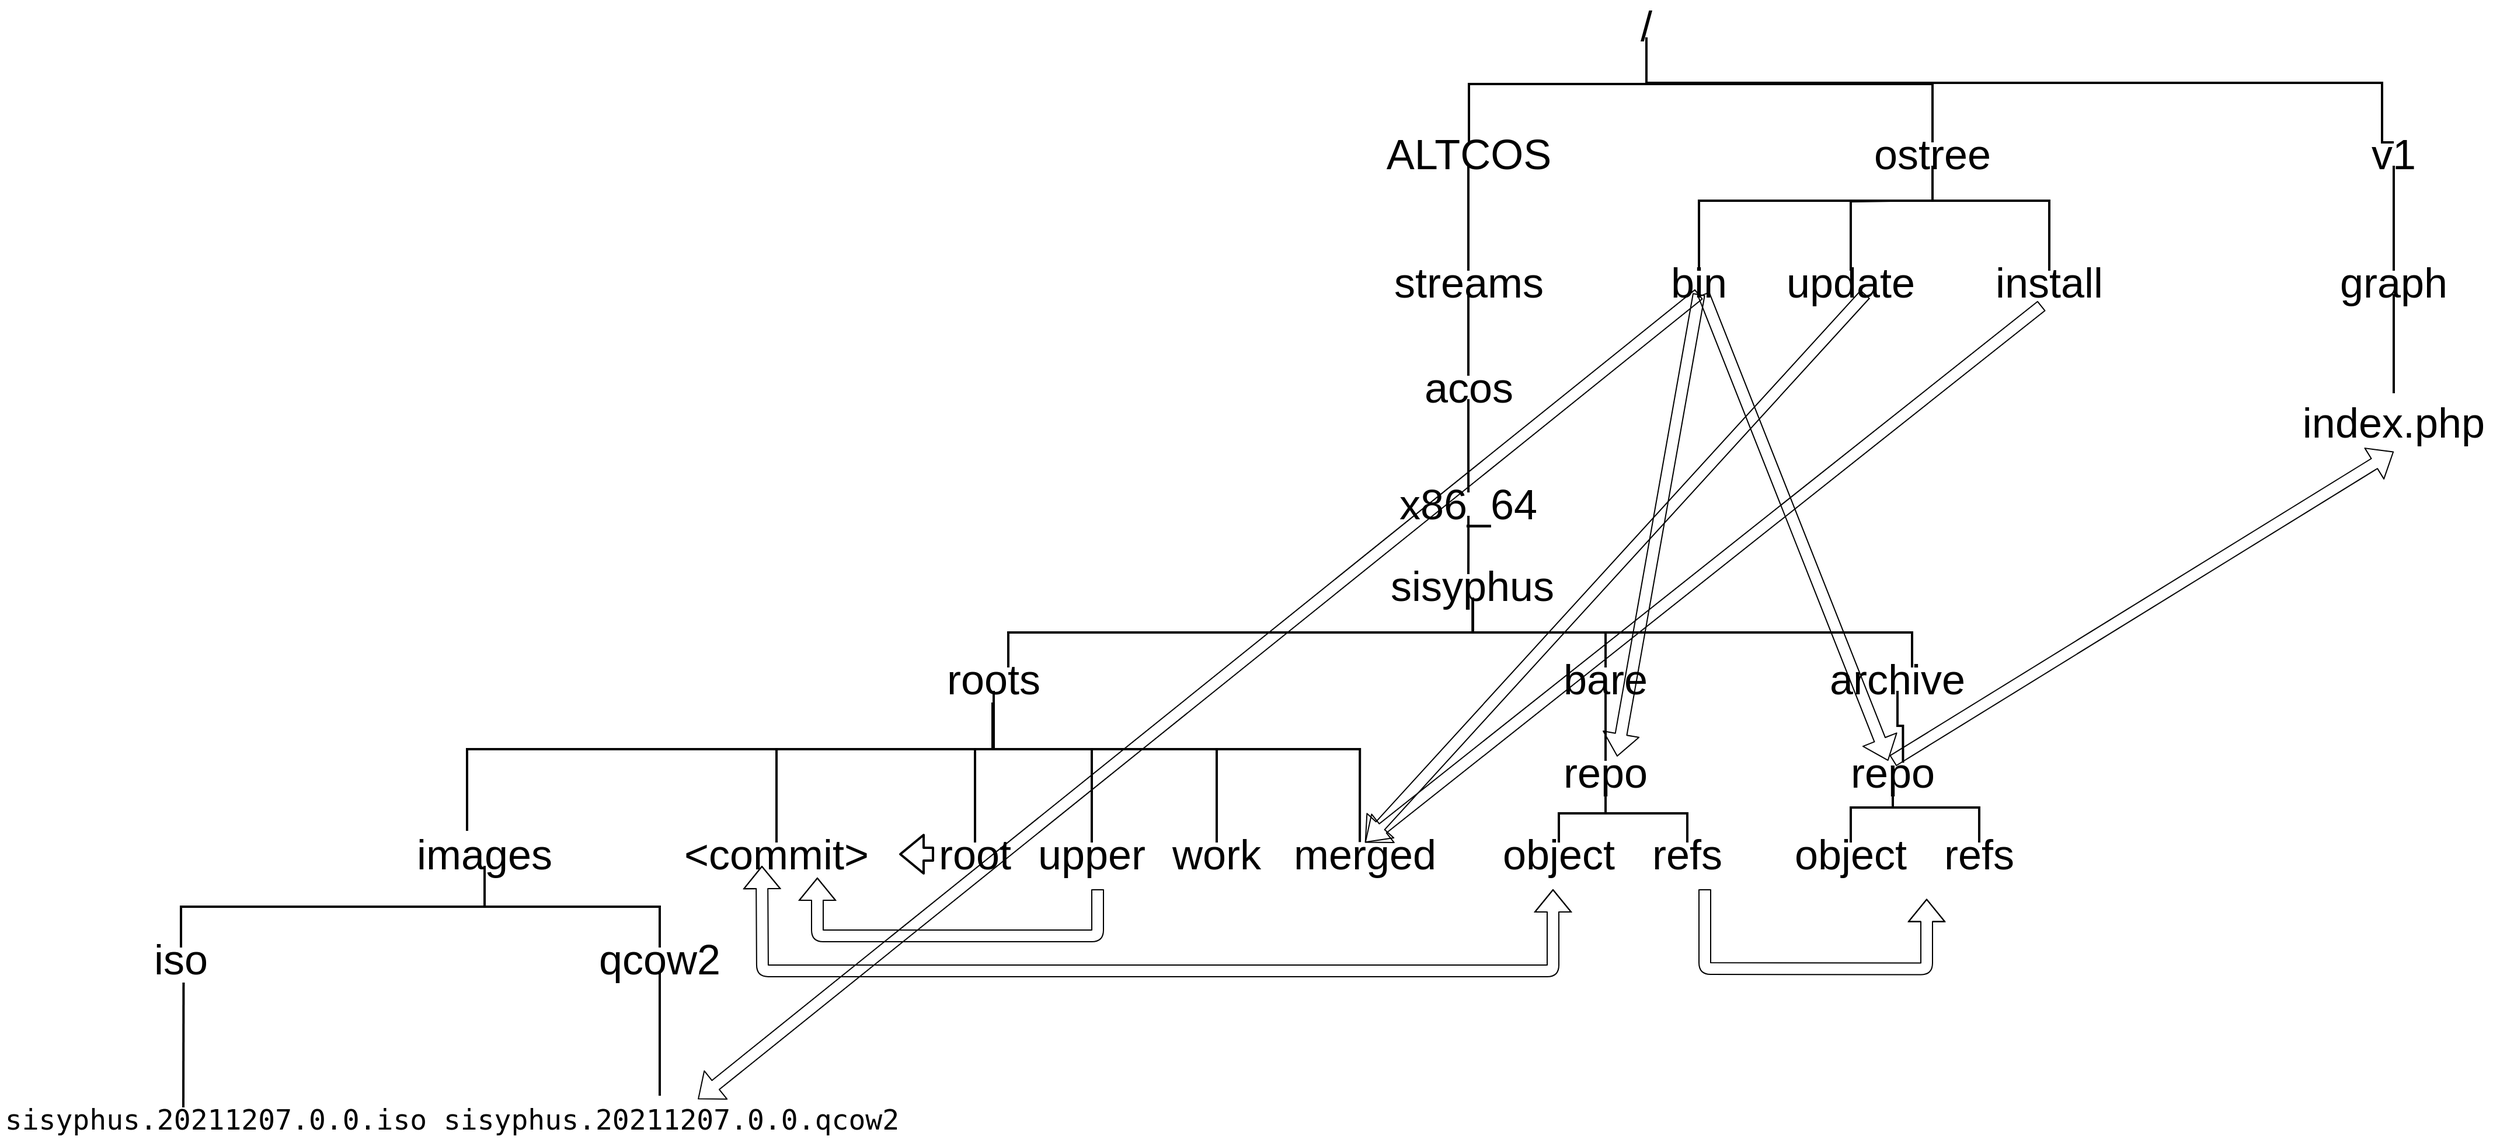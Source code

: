 <mxfile version="13.6.2" type="device"><diagram id="TjwSUJZpdIzTSSilTaJ3" name="Page-1"><mxGraphModel dx="2012" dy="-525" grid="1" gridSize="10" guides="1" tooltips="1" connect="1" arrows="1" fold="1" page="1" pageScale="1" pageWidth="827" pageHeight="1169" math="0" shadow="0"><root><mxCell id="0"/><mxCell id="1" parent="0"/><mxCell id="2EUhZd1DwOkogr_mi7t8-1" style="edgeStyle=orthogonalEdgeStyle;rounded=0;orthogonalLoop=1;jettySize=auto;html=1;endArrow=none;endFill=0;strokeWidth=2;" parent="1" source="2EUhZd1DwOkogr_mi7t8-3" target="2EUhZd1DwOkogr_mi7t8-6" edge="1"><mxGeometry relative="1" as="geometry"><Array as="points"><mxPoint x="1030" y="1370"/><mxPoint x="878" y="1370"/></Array></mxGeometry></mxCell><mxCell id="2EUhZd1DwOkogr_mi7t8-2" style="edgeStyle=orthogonalEdgeStyle;rounded=0;orthogonalLoop=1;jettySize=auto;html=1;exitX=0.5;exitY=1;exitDx=0;exitDy=0;entryX=0.5;entryY=0;entryDx=0;entryDy=0;endArrow=none;endFill=0;strokeWidth=2;" parent="1" source="2EUhZd1DwOkogr_mi7t8-3" target="2EUhZd1DwOkogr_mi7t8-8" edge="1"><mxGeometry relative="1" as="geometry"><Array as="points"><mxPoint x="1030" y="1369"/><mxPoint x="1660" y="1369"/></Array></mxGeometry></mxCell><mxCell id="2EUhZd1DwOkogr_mi7t8-83" style="edgeStyle=orthogonalEdgeStyle;rounded=0;orthogonalLoop=1;jettySize=auto;html=1;endArrow=none;endFill=0;strokeWidth=2;" parent="1" source="2EUhZd1DwOkogr_mi7t8-3" target="2EUhZd1DwOkogr_mi7t8-75" edge="1"><mxGeometry relative="1" as="geometry"><Array as="points"><mxPoint x="1030" y="1370"/><mxPoint x="1275" y="1370"/></Array></mxGeometry></mxCell><mxCell id="2EUhZd1DwOkogr_mi7t8-3" value="&lt;font style=&quot;font-size: 36px&quot;&gt;/&lt;/font&gt;" style="text;html=1;strokeColor=none;fillColor=none;align=center;verticalAlign=middle;whiteSpace=wrap;rounded=0;" parent="1" vertex="1"><mxGeometry x="1010" y="1310" width="40" height="20" as="geometry"/></mxCell><mxCell id="2EUhZd1DwOkogr_mi7t8-6" value="&lt;font style=&quot;font-size: 36px&quot;&gt;ALTCOS&lt;/font&gt;" style="text;html=1;strokeColor=none;fillColor=none;align=center;verticalAlign=middle;whiteSpace=wrap;rounded=0;" parent="1" vertex="1"><mxGeometry x="802.5" y="1420" width="150" height="20" as="geometry"/></mxCell><mxCell id="2EUhZd1DwOkogr_mi7t8-7" style="edgeStyle=orthogonalEdgeStyle;rounded=0;orthogonalLoop=1;jettySize=auto;html=1;entryX=0.5;entryY=0;entryDx=0;entryDy=0;endArrow=none;endFill=0;strokeWidth=2;" parent="1" source="2EUhZd1DwOkogr_mi7t8-8" target="2EUhZd1DwOkogr_mi7t8-10" edge="1"><mxGeometry relative="1" as="geometry"/></mxCell><mxCell id="2EUhZd1DwOkogr_mi7t8-8" value="&lt;font style=&quot;font-size: 36px&quot;&gt;v1&lt;/font&gt;&lt;span style=&quot;color: rgba(0 , 0 , 0 , 0) ; font-family: monospace ; font-size: 0px&quot;&gt;%3CmxGraphModel%3E%3Croot%3E%3CmxCell%20id%3D%220%22%2F%3E%3CmxCell%20id%3D%221%22%20parent%3D%220%22%2F%3E%3CmxCell%20id%3D%222%22%20value%3D%22%26lt%3Bfont%20style%3D%26quot%3Bfont-size%3A%2036px%26quot%3B%26gt%3BACOS%26lt%3B%2Ffont%26gt%3B%22%20style%3D%22text%3Bhtml%3D1%3BstrokeColor%3Dnone%3BfillColor%3Dnone%3Balign%3Dcenter%3BverticalAlign%3Dmiddle%3BwhiteSpace%3Dwrap%3Brounded%3D0%3B%22%20vertex%3D%221%22%20parent%3D%221%22%3E%3CmxGeometry%20x%3D%22425%22%20y%3D%221380%22%20width%3D%2250%22%20height%3D%2220%22%20as%3D%22geometry%22%2F%3E%3C%2FmxCell%3E%3C%2Froot%3E%3C%2FmxGraphModel%3E&lt;/span&gt;" style="text;html=1;strokeColor=none;fillColor=none;align=center;verticalAlign=middle;whiteSpace=wrap;rounded=0;" parent="1" vertex="1"><mxGeometry x="1645" y="1420" width="50" height="20" as="geometry"/></mxCell><mxCell id="2EUhZd1DwOkogr_mi7t8-9" style="edgeStyle=orthogonalEdgeStyle;rounded=0;orthogonalLoop=1;jettySize=auto;html=1;endArrow=none;endFill=0;strokeWidth=2;" parent="1" source="2EUhZd1DwOkogr_mi7t8-10" target="2EUhZd1DwOkogr_mi7t8-18" edge="1"><mxGeometry relative="1" as="geometry"/></mxCell><mxCell id="2EUhZd1DwOkogr_mi7t8-10" value="&lt;span style=&quot;font-size: 36px&quot;&gt;graph&lt;/span&gt;" style="text;html=1;strokeColor=none;fillColor=none;align=center;verticalAlign=middle;whiteSpace=wrap;rounded=0;" parent="1" vertex="1"><mxGeometry x="1645" y="1530" width="50" height="20" as="geometry"/></mxCell><mxCell id="2EUhZd1DwOkogr_mi7t8-12" value="&lt;font style=&quot;font-size: 36px&quot;&gt;images&lt;/font&gt;" style="text;html=1;strokeColor=none;fillColor=none;align=center;verticalAlign=middle;whiteSpace=wrap;rounded=0;" parent="1" vertex="1"><mxGeometry x="-20" y="2020" width="110" height="20" as="geometry"/></mxCell><mxCell id="2EUhZd1DwOkogr_mi7t8-58" style="edgeStyle=orthogonalEdgeStyle;rounded=0;orthogonalLoop=1;jettySize=auto;html=1;entryX=0.75;entryY=0;entryDx=0;entryDy=0;endArrow=none;endFill=0;strokeWidth=2;" parent="1" source="2EUhZd1DwOkogr_mi7t8-14" target="2EUhZd1DwOkogr_mi7t8-42" edge="1"><mxGeometry relative="1" as="geometry"><Array as="points"><mxPoint x="881" y="1840"/><mxPoint x="484" y="1840"/></Array></mxGeometry></mxCell><mxCell id="2EUhZd1DwOkogr_mi7t8-59" style="edgeStyle=orthogonalEdgeStyle;rounded=0;orthogonalLoop=1;jettySize=auto;html=1;entryX=0.5;entryY=0;entryDx=0;entryDy=0;endArrow=none;endFill=0;strokeWidth=2;" parent="1" source="2EUhZd1DwOkogr_mi7t8-14" target="2EUhZd1DwOkogr_mi7t8-41" edge="1"><mxGeometry relative="1" as="geometry"><Array as="points"><mxPoint x="881" y="1840"/><mxPoint x="995" y="1840"/></Array></mxGeometry></mxCell><mxCell id="2EUhZd1DwOkogr_mi7t8-60" style="edgeStyle=orthogonalEdgeStyle;rounded=0;orthogonalLoop=1;jettySize=auto;html=1;exitX=0.5;exitY=1;exitDx=0;exitDy=0;entryX=0.75;entryY=0;entryDx=0;entryDy=0;endArrow=none;endFill=0;strokeWidth=2;" parent="1" source="2EUhZd1DwOkogr_mi7t8-14" target="2EUhZd1DwOkogr_mi7t8-40" edge="1"><mxGeometry relative="1" as="geometry"/></mxCell><mxCell id="2EUhZd1DwOkogr_mi7t8-14" value="&lt;font style=&quot;font-size: 36px&quot;&gt;sisyphus&lt;/font&gt;" style="text;html=1;strokeColor=none;fillColor=none;align=center;verticalAlign=middle;whiteSpace=wrap;rounded=0;" parent="1" vertex="1"><mxGeometry x="856.25" y="1790" width="50" height="20" as="geometry"/></mxCell><mxCell id="2EUhZd1DwOkogr_mi7t8-73" style="edgeStyle=orthogonalEdgeStyle;rounded=0;orthogonalLoop=1;jettySize=auto;html=1;endArrow=none;endFill=0;strokeWidth=2;" parent="1" source="2EUhZd1DwOkogr_mi7t8-17" target="2EUhZd1DwOkogr_mi7t8-19" edge="1"><mxGeometry relative="1" as="geometry"><Array as="points"><mxPoint x="1241" y="1990"/><mxPoint x="1205" y="1990"/></Array></mxGeometry></mxCell><mxCell id="2EUhZd1DwOkogr_mi7t8-74" style="edgeStyle=orthogonalEdgeStyle;rounded=0;orthogonalLoop=1;jettySize=auto;html=1;endArrow=none;endFill=0;strokeWidth=2;" parent="1" source="2EUhZd1DwOkogr_mi7t8-17" target="2EUhZd1DwOkogr_mi7t8-20" edge="1"><mxGeometry relative="1" as="geometry"><Array as="points"><mxPoint x="1241" y="1990"/><mxPoint x="1315" y="1990"/></Array></mxGeometry></mxCell><mxCell id="2EUhZd1DwOkogr_mi7t8-17" value="&lt;font style=&quot;font-size: 36px&quot;&gt;repo&lt;/font&gt;" style="text;html=1;strokeColor=none;fillColor=none;align=center;verticalAlign=middle;whiteSpace=wrap;rounded=0;" parent="1" vertex="1"><mxGeometry x="1196" y="1950" width="90" height="20" as="geometry"/></mxCell><mxCell id="2EUhZd1DwOkogr_mi7t8-18" value="&lt;span style=&quot;font-size: 36px&quot;&gt;index.php&lt;/span&gt;" style="text;html=1;strokeColor=none;fillColor=none;align=center;verticalAlign=middle;whiteSpace=wrap;rounded=0;" parent="1" vertex="1"><mxGeometry x="1580" y="1635" width="180" height="50" as="geometry"/></mxCell><mxCell id="2EUhZd1DwOkogr_mi7t8-19" value="&lt;font style=&quot;font-size: 36px&quot;&gt;object&lt;/font&gt;" style="text;html=1;strokeColor=none;fillColor=none;align=center;verticalAlign=middle;whiteSpace=wrap;rounded=0;" parent="1" vertex="1"><mxGeometry x="1200" y="2020" width="10" height="20" as="geometry"/></mxCell><mxCell id="2EUhZd1DwOkogr_mi7t8-20" value="&lt;font style=&quot;font-size: 36px&quot;&gt;refs&lt;/font&gt;" style="text;html=1;strokeColor=none;fillColor=none;align=center;verticalAlign=middle;whiteSpace=wrap;rounded=0;" parent="1" vertex="1"><mxGeometry x="1290" y="2020" width="50" height="20" as="geometry"/></mxCell><mxCell id="2EUhZd1DwOkogr_mi7t8-21" value="" style="shape=flexArrow;endArrow=classic;startArrow=block;html=1;exitX=0.25;exitY=1;exitDx=0;exitDy=0;startFill=0;" parent="1" source="2EUhZd1DwOkogr_mi7t8-46" edge="1"><mxGeometry width="50" height="50" relative="1" as="geometry"><mxPoint x="940" y="1650" as="sourcePoint"/><mxPoint x="950" y="2060" as="targetPoint"/><Array as="points"><mxPoint x="273" y="2130"/><mxPoint x="950" y="2130"/></Array></mxGeometry></mxCell><mxCell id="2EUhZd1DwOkogr_mi7t8-22" style="edgeStyle=orthogonalEdgeStyle;rounded=0;orthogonalLoop=1;jettySize=auto;html=1;endArrow=none;endFill=0;strokeWidth=2;" parent="1" source="2EUhZd1DwOkogr_mi7t8-23" target="2EUhZd1DwOkogr_mi7t8-31" edge="1"><mxGeometry relative="1" as="geometry"/></mxCell><mxCell id="2EUhZd1DwOkogr_mi7t8-23" value="&lt;font style=&quot;font-size: 36px&quot;&gt;streams&lt;/font&gt;" style="text;html=1;strokeColor=none;fillColor=none;align=center;verticalAlign=middle;whiteSpace=wrap;rounded=0;" parent="1" vertex="1"><mxGeometry x="852.5" y="1530" width="50" height="20" as="geometry"/></mxCell><mxCell id="2EUhZd1DwOkogr_mi7t8-30" style="edgeStyle=orthogonalEdgeStyle;rounded=0;orthogonalLoop=1;jettySize=auto;html=1;endArrow=none;endFill=0;strokeWidth=2;" parent="1" source="2EUhZd1DwOkogr_mi7t8-31" target="2EUhZd1DwOkogr_mi7t8-33" edge="1"><mxGeometry relative="1" as="geometry"/></mxCell><mxCell id="2EUhZd1DwOkogr_mi7t8-31" value="&lt;font style=&quot;font-size: 36px&quot;&gt;acos&lt;/font&gt;" style="text;html=1;strokeColor=none;fillColor=none;align=center;verticalAlign=middle;whiteSpace=wrap;rounded=0;" parent="1" vertex="1"><mxGeometry x="852.5" y="1620" width="50" height="20" as="geometry"/></mxCell><mxCell id="2EUhZd1DwOkogr_mi7t8-37" style="edgeStyle=orthogonalEdgeStyle;rounded=0;orthogonalLoop=1;jettySize=auto;html=1;entryX=0.425;entryY=0;entryDx=0;entryDy=0;entryPerimeter=0;strokeWidth=2;endArrow=none;endFill=0;" parent="1" source="2EUhZd1DwOkogr_mi7t8-33" target="2EUhZd1DwOkogr_mi7t8-14" edge="1"><mxGeometry relative="1" as="geometry"/></mxCell><mxCell id="2EUhZd1DwOkogr_mi7t8-33" value="&lt;font style=&quot;font-size: 36px&quot;&gt;x86_64&lt;/font&gt;" style="text;html=1;strokeColor=none;fillColor=none;align=center;verticalAlign=middle;whiteSpace=wrap;rounded=0;" parent="1" vertex="1"><mxGeometry x="856.25" y="1720" width="42.5" height="20" as="geometry"/></mxCell><mxCell id="2EUhZd1DwOkogr_mi7t8-70" style="edgeStyle=orthogonalEdgeStyle;rounded=0;orthogonalLoop=1;jettySize=auto;html=1;entryX=0.597;entryY=0.079;entryDx=0;entryDy=0;entryPerimeter=0;endArrow=none;endFill=0;strokeWidth=2;" parent="1" source="2EUhZd1DwOkogr_mi7t8-40" target="2EUhZd1DwOkogr_mi7t8-17" edge="1"><mxGeometry relative="1" as="geometry"/></mxCell><mxCell id="2EUhZd1DwOkogr_mi7t8-40" value="&lt;font style=&quot;font-size: 36px&quot;&gt;archive&lt;/font&gt;" style="text;html=1;strokeColor=none;fillColor=none;align=center;verticalAlign=middle;whiteSpace=wrap;rounded=0;" parent="1" vertex="1"><mxGeometry x="1220" y="1870" width="50" height="20" as="geometry"/></mxCell><mxCell id="2EUhZd1DwOkogr_mi7t8-67" style="edgeStyle=orthogonalEdgeStyle;rounded=0;orthogonalLoop=1;jettySize=auto;html=1;endArrow=none;endFill=0;strokeWidth=2;" parent="1" source="2EUhZd1DwOkogr_mi7t8-41" target="2EUhZd1DwOkogr_mi7t8-43" edge="1"><mxGeometry relative="1" as="geometry"/></mxCell><mxCell id="2EUhZd1DwOkogr_mi7t8-41" value="&lt;font style=&quot;font-size: 36px&quot;&gt;bare&lt;/font&gt;" style="text;html=1;strokeColor=none;fillColor=none;align=center;verticalAlign=middle;whiteSpace=wrap;rounded=0;" parent="1" vertex="1"><mxGeometry x="970" y="1870" width="50" height="20" as="geometry"/></mxCell><mxCell id="2EUhZd1DwOkogr_mi7t8-62" style="edgeStyle=orthogonalEdgeStyle;rounded=0;orthogonalLoop=1;jettySize=auto;html=1;endArrow=none;endFill=0;strokeWidth=2;" parent="1" source="2EUhZd1DwOkogr_mi7t8-42" target="2EUhZd1DwOkogr_mi7t8-46" edge="1"><mxGeometry relative="1" as="geometry"><Array as="points"><mxPoint x="471" y="1940"/><mxPoint x="285" y="1940"/></Array></mxGeometry></mxCell><mxCell id="2EUhZd1DwOkogr_mi7t8-63" style="edgeStyle=orthogonalEdgeStyle;rounded=0;orthogonalLoop=1;jettySize=auto;html=1;entryX=0.411;entryY=-0.021;entryDx=0;entryDy=0;entryPerimeter=0;endArrow=none;endFill=0;strokeWidth=2;" parent="1" source="2EUhZd1DwOkogr_mi7t8-42" target="2EUhZd1DwOkogr_mi7t8-53" edge="1"><mxGeometry relative="1" as="geometry"><Array as="points"><mxPoint x="471" y="1940"/><mxPoint x="785" y="1940"/></Array></mxGeometry></mxCell><mxCell id="2EUhZd1DwOkogr_mi7t8-64" style="edgeStyle=orthogonalEdgeStyle;rounded=0;orthogonalLoop=1;jettySize=auto;html=1;endArrow=none;endFill=0;strokeWidth=2;" parent="1" source="2EUhZd1DwOkogr_mi7t8-50" target="2EUhZd1DwOkogr_mi7t8-51" edge="1"><mxGeometry relative="1" as="geometry"><Array as="points"><mxPoint x="555" y="1940"/><mxPoint x="662" y="1940"/></Array></mxGeometry></mxCell><mxCell id="2EUhZd1DwOkogr_mi7t8-65" style="edgeStyle=orthogonalEdgeStyle;rounded=0;orthogonalLoop=1;jettySize=auto;html=1;endArrow=none;endFill=0;strokeWidth=2;" parent="1" source="2EUhZd1DwOkogr_mi7t8-42" target="2EUhZd1DwOkogr_mi7t8-49" edge="1"><mxGeometry relative="1" as="geometry"><Array as="points"><mxPoint x="471" y="1940"/><mxPoint x="455" y="1940"/></Array></mxGeometry></mxCell><mxCell id="2EUhZd1DwOkogr_mi7t8-42" value="&lt;font style=&quot;font-size: 36px&quot;&gt;roots&lt;/font&gt;" style="text;html=1;strokeColor=none;fillColor=none;align=center;verticalAlign=middle;whiteSpace=wrap;rounded=0;" parent="1" vertex="1"><mxGeometry x="446" y="1870" width="50" height="20" as="geometry"/></mxCell><mxCell id="2EUhZd1DwOkogr_mi7t8-71" style="edgeStyle=orthogonalEdgeStyle;rounded=0;orthogonalLoop=1;jettySize=auto;html=1;endArrow=none;endFill=0;strokeWidth=2;" parent="1" source="2EUhZd1DwOkogr_mi7t8-43" target="2EUhZd1DwOkogr_mi7t8-44" edge="1"><mxGeometry relative="1" as="geometry"/></mxCell><mxCell id="2EUhZd1DwOkogr_mi7t8-72" style="edgeStyle=orthogonalEdgeStyle;rounded=0;orthogonalLoop=1;jettySize=auto;html=1;endArrow=none;endFill=0;strokeWidth=2;" parent="1" source="2EUhZd1DwOkogr_mi7t8-43" target="2EUhZd1DwOkogr_mi7t8-45" edge="1"><mxGeometry relative="1" as="geometry"/></mxCell><mxCell id="2EUhZd1DwOkogr_mi7t8-43" value="&lt;font style=&quot;font-size: 36px&quot;&gt;repo&lt;/font&gt;" style="text;html=1;strokeColor=none;fillColor=none;align=center;verticalAlign=middle;whiteSpace=wrap;rounded=0;" parent="1" vertex="1"><mxGeometry x="950" y="1950" width="90" height="20" as="geometry"/></mxCell><mxCell id="2EUhZd1DwOkogr_mi7t8-44" value="&lt;font style=&quot;font-size: 36px&quot;&gt;object&lt;/font&gt;" style="text;html=1;strokeColor=none;fillColor=none;align=center;verticalAlign=middle;whiteSpace=wrap;rounded=0;" parent="1" vertex="1"><mxGeometry x="950" y="2020" width="10" height="20" as="geometry"/></mxCell><mxCell id="2EUhZd1DwOkogr_mi7t8-45" value="&lt;font style=&quot;font-size: 36px&quot;&gt;refs&lt;/font&gt;" style="text;html=1;strokeColor=none;fillColor=none;align=center;verticalAlign=middle;whiteSpace=wrap;rounded=0;" parent="1" vertex="1"><mxGeometry x="1040" y="2020" width="50" height="20" as="geometry"/></mxCell><mxCell id="2EUhZd1DwOkogr_mi7t8-46" value="&lt;span style=&quot;font-size: 36px&quot;&gt;&amp;lt;commit&amp;gt;&lt;/span&gt;" style="text;html=1;strokeColor=none;fillColor=none;align=center;verticalAlign=middle;whiteSpace=wrap;rounded=0;" parent="1" vertex="1"><mxGeometry x="260" y="2020" width="50" height="20" as="geometry"/></mxCell><mxCell id="2EUhZd1DwOkogr_mi7t8-49" value="&lt;font style=&quot;font-size: 36px&quot;&gt;root&lt;/font&gt;" style="text;html=1;strokeColor=none;fillColor=none;align=center;verticalAlign=middle;whiteSpace=wrap;rounded=0;" parent="1" vertex="1"><mxGeometry x="430" y="2020" width="50" height="20" as="geometry"/></mxCell><mxCell id="2EUhZd1DwOkogr_mi7t8-50" value="&lt;font style=&quot;font-size: 36px&quot;&gt;upper&lt;/font&gt;" style="text;html=1;strokeColor=none;fillColor=none;align=center;verticalAlign=middle;whiteSpace=wrap;rounded=0;" parent="1" vertex="1"><mxGeometry x="530" y="2020" width="50" height="20" as="geometry"/></mxCell><mxCell id="2EUhZd1DwOkogr_mi7t8-51" value="&lt;font style=&quot;font-size: 36px&quot;&gt;work&lt;/font&gt;" style="text;html=1;strokeColor=none;fillColor=none;align=center;verticalAlign=middle;whiteSpace=wrap;rounded=0;" parent="1" vertex="1"><mxGeometry x="637" y="2020" width="50" height="20" as="geometry"/></mxCell><mxCell id="2EUhZd1DwOkogr_mi7t8-53" value="&lt;span style=&quot;font-size: 36px&quot;&gt;merged&lt;/span&gt;" style="text;html=1;strokeColor=none;fillColor=none;align=center;verticalAlign=middle;whiteSpace=wrap;rounded=0;" parent="1" vertex="1"><mxGeometry x="764" y="2020" width="50" height="20" as="geometry"/></mxCell><mxCell id="2EUhZd1DwOkogr_mi7t8-56" value="&lt;span style=&quot;font-family: monospace&quot;&gt;&lt;span style=&quot;background-color: rgb(255 , 255 , 255)&quot;&gt;&lt;font style=&quot;font-size: 24px&quot;&gt;sisyphus.20211207.0.0.qcow2&lt;/font&gt;&lt;/span&gt;&lt;br&gt;&lt;/span&gt;" style="text;html=1;strokeColor=none;fillColor=none;align=center;verticalAlign=middle;whiteSpace=wrap;rounded=0;" parent="1" vertex="1"><mxGeometry x="10" y="2240" width="370" height="36.5" as="geometry"/></mxCell><mxCell id="2EUhZd1DwOkogr_mi7t8-61" value="" style="shape=flexArrow;endArrow=classic;html=1;strokeWidth=2;" parent="1" edge="1"><mxGeometry width="50" height="50" relative="1" as="geometry"><mxPoint x="420" y="2030" as="sourcePoint"/><mxPoint x="390" y="2030" as="targetPoint"/></mxGeometry></mxCell><mxCell id="2EUhZd1DwOkogr_mi7t8-80" style="edgeStyle=orthogonalEdgeStyle;rounded=0;orthogonalLoop=1;jettySize=auto;html=1;entryX=0.5;entryY=0;entryDx=0;entryDy=0;endArrow=none;endFill=0;strokeWidth=2;" parent="1" source="2EUhZd1DwOkogr_mi7t8-75" target="2EUhZd1DwOkogr_mi7t8-77" edge="1"><mxGeometry relative="1" as="geometry"><Array as="points"><mxPoint x="1275" y="1470"/><mxPoint x="1075" y="1470"/></Array></mxGeometry></mxCell><mxCell id="2EUhZd1DwOkogr_mi7t8-81" style="edgeStyle=orthogonalEdgeStyle;rounded=0;orthogonalLoop=1;jettySize=auto;html=1;entryX=0.5;entryY=0;entryDx=0;entryDy=0;endArrow=none;endFill=0;strokeWidth=2;" parent="1" target="2EUhZd1DwOkogr_mi7t8-78" edge="1"><mxGeometry relative="1" as="geometry"><mxPoint x="1240" y="1470" as="sourcePoint"/></mxGeometry></mxCell><mxCell id="2EUhZd1DwOkogr_mi7t8-82" style="edgeStyle=orthogonalEdgeStyle;rounded=0;orthogonalLoop=1;jettySize=auto;html=1;endArrow=none;endFill=0;strokeWidth=2;" parent="1" source="2EUhZd1DwOkogr_mi7t8-75" target="2EUhZd1DwOkogr_mi7t8-79" edge="1"><mxGeometry relative="1" as="geometry"><Array as="points"><mxPoint x="1275" y="1470"/><mxPoint x="1375" y="1470"/></Array></mxGeometry></mxCell><mxCell id="2EUhZd1DwOkogr_mi7t8-75" value="&lt;span style=&quot;font-size: 36px&quot;&gt;ostree&lt;/span&gt;" style="text;html=1;strokeColor=none;fillColor=none;align=center;verticalAlign=middle;whiteSpace=wrap;rounded=0;" parent="1" vertex="1"><mxGeometry x="1250" y="1420" width="50" height="20" as="geometry"/></mxCell><mxCell id="2EUhZd1DwOkogr_mi7t8-77" value="&lt;span style=&quot;font-size: 36px&quot;&gt;bin&lt;/span&gt;" style="text;html=1;strokeColor=none;fillColor=none;align=center;verticalAlign=middle;whiteSpace=wrap;rounded=0;" parent="1" vertex="1"><mxGeometry x="1050" y="1530" width="50" height="20" as="geometry"/></mxCell><mxCell id="2EUhZd1DwOkogr_mi7t8-78" value="&lt;span style=&quot;font-size: 36px&quot;&gt;update&lt;/span&gt;" style="text;html=1;strokeColor=none;fillColor=none;align=center;verticalAlign=middle;whiteSpace=wrap;rounded=0;" parent="1" vertex="1"><mxGeometry x="1180" y="1530" width="50" height="20" as="geometry"/></mxCell><mxCell id="2EUhZd1DwOkogr_mi7t8-79" value="&lt;span style=&quot;font-size: 36px&quot;&gt;install&lt;/span&gt;" style="text;html=1;strokeColor=none;fillColor=none;align=center;verticalAlign=middle;whiteSpace=wrap;rounded=0;" parent="1" vertex="1"><mxGeometry x="1350" y="1530" width="50" height="20" as="geometry"/></mxCell><mxCell id="i_RulCtUMJugqj7itpLy-4" value="" style="shape=flexArrow;endArrow=classic;startArrow=none;html=1;startFill=0;" parent="1" edge="1"><mxGeometry width="50" height="50" relative="1" as="geometry"><mxPoint x="1080" y="2060" as="sourcePoint"/><mxPoint x="1270.0" y="2068.25" as="targetPoint"/><Array as="points"><mxPoint x="1080" y="2128"/><mxPoint x="1270" y="2128.25"/></Array></mxGeometry></mxCell><mxCell id="i_RulCtUMJugqj7itpLy-6" value="" style="shape=flexArrow;endArrow=classic;html=1;" parent="1" edge="1"><mxGeometry width="50" height="50" relative="1" as="geometry"><mxPoint x="560" y="2060" as="sourcePoint"/><mxPoint x="320" y="2050" as="targetPoint"/><Array as="points"><mxPoint x="560" y="2100"/><mxPoint x="320" y="2100"/></Array></mxGeometry></mxCell><mxCell id="i_RulCtUMJugqj7itpLy-7" value="" style="shape=flexArrow;endArrow=classic;html=1;entryX=0.5;entryY=1;entryDx=0;entryDy=0;exitX=0.5;exitY=0;exitDx=0;exitDy=0;" parent="1" source="2EUhZd1DwOkogr_mi7t8-17" target="2EUhZd1DwOkogr_mi7t8-18" edge="1"><mxGeometry width="50" height="50" relative="1" as="geometry"><mxPoint x="920" y="1900" as="sourcePoint"/><mxPoint x="970" y="1850" as="targetPoint"/></mxGeometry></mxCell><mxCell id="i_RulCtUMJugqj7itpLy-8" value="" style="shape=flexArrow;endArrow=classic;html=1;exitX=0.75;exitY=1;exitDx=0;exitDy=0;entryX=0.5;entryY=0;entryDx=0;entryDy=0;" parent="1" source="2EUhZd1DwOkogr_mi7t8-78" target="2EUhZd1DwOkogr_mi7t8-53" edge="1"><mxGeometry width="50" height="50" relative="1" as="geometry"><mxPoint x="920" y="1900" as="sourcePoint"/><mxPoint x="970" y="1850" as="targetPoint"/></mxGeometry></mxCell><mxCell id="i_RulCtUMJugqj7itpLy-9" value="" style="shape=flexArrow;endArrow=classic;html=1;exitX=0.75;exitY=1;exitDx=0;exitDy=0;entryX=0.5;entryY=0;entryDx=0;entryDy=0;" parent="1" target="2EUhZd1DwOkogr_mi7t8-53" edge="1"><mxGeometry width="50" height="50" relative="1" as="geometry"><mxPoint x="1368.5" y="1560" as="sourcePoint"/><mxPoint x="940.0" y="2030" as="targetPoint"/></mxGeometry></mxCell><mxCell id="FK3dlSn39Y52IZYCz6id-1" value="" style="shape=flexArrow;endArrow=classic;html=1;" parent="1" target="2EUhZd1DwOkogr_mi7t8-56" edge="1"><mxGeometry width="50" height="50" relative="1" as="geometry"><mxPoint x="1075" y="1550" as="sourcePoint"/><mxPoint x="300" y="2300" as="targetPoint"/></mxGeometry></mxCell><mxCell id="FK3dlSn39Y52IZYCz6id-2" value="" style="shape=flexArrow;endArrow=classic;html=1;entryX=0.61;entryY=-0.179;entryDx=0;entryDy=0;entryPerimeter=0;exitX=0.5;exitY=1;exitDx=0;exitDy=0;" parent="1" source="2EUhZd1DwOkogr_mi7t8-77" target="2EUhZd1DwOkogr_mi7t8-43" edge="1"><mxGeometry width="50" height="50" relative="1" as="geometry"><mxPoint x="1060" y="1550" as="sourcePoint"/><mxPoint x="660" y="1710" as="targetPoint"/></mxGeometry></mxCell><mxCell id="FK3dlSn39Y52IZYCz6id-3" value="" style="shape=flexArrow;endArrow=classic;html=1;" parent="1" source="2EUhZd1DwOkogr_mi7t8-77" target="2EUhZd1DwOkogr_mi7t8-17" edge="1"><mxGeometry width="50" height="50" relative="1" as="geometry"><mxPoint x="1070" y="1560" as="sourcePoint"/><mxPoint x="1014.9" y="1956.42" as="targetPoint"/></mxGeometry></mxCell><mxCell id="JwWXUCVX16Wv5yth_5Ln-1" value="" style="endArrow=none;html=1;entryX=0.5;entryY=1;entryDx=0;entryDy=0;exitX=0.5;exitY=0;exitDx=0;exitDy=0;strokeWidth=2;" edge="1" parent="1" source="2EUhZd1DwOkogr_mi7t8-23" target="2EUhZd1DwOkogr_mi7t8-6"><mxGeometry width="50" height="50" relative="1" as="geometry"><mxPoint x="460" y="1850" as="sourcePoint"/><mxPoint x="510" y="1800" as="targetPoint"/></mxGeometry></mxCell><mxCell id="JwWXUCVX16Wv5yth_5Ln-2" value="" style="endArrow=none;html=1;strokeWidth=2;entryX=0.48;entryY=1.5;entryDx=0;entryDy=0;entryPerimeter=0;edgeStyle=orthogonalEdgeStyle;rounded=0;" edge="1" parent="1" target="2EUhZd1DwOkogr_mi7t8-42"><mxGeometry width="50" height="50" relative="1" as="geometry"><mxPoint x="20" y="2010" as="sourcePoint"/><mxPoint x="10" y="1780" as="targetPoint"/><Array as="points"><mxPoint x="20" y="1940"/><mxPoint x="470" y="1940"/></Array></mxGeometry></mxCell><mxCell id="JwWXUCVX16Wv5yth_5Ln-3" value="&lt;font style=&quot;font-size: 36px&quot;&gt;qcow2&lt;/font&gt;" style="text;html=1;strokeColor=none;fillColor=none;align=center;verticalAlign=middle;whiteSpace=wrap;rounded=0;" vertex="1" parent="1"><mxGeometry x="130" y="2110" width="110" height="20" as="geometry"/></mxCell><mxCell id="JwWXUCVX16Wv5yth_5Ln-5" value="&lt;font style=&quot;font-size: 36px&quot;&gt;iso&lt;/font&gt;" style="text;html=1;strokeColor=none;fillColor=none;align=center;verticalAlign=middle;whiteSpace=wrap;rounded=0;" vertex="1" parent="1"><mxGeometry x="-280" y="2110" width="110" height="20" as="geometry"/></mxCell><mxCell id="JwWXUCVX16Wv5yth_5Ln-6" value="" style="endArrow=none;html=1;strokeWidth=2;entryX=0.5;entryY=1;entryDx=0;entryDy=0;" edge="1" parent="1" target="JwWXUCVX16Wv5yth_5Ln-3"><mxGeometry width="50" height="50" relative="1" as="geometry"><mxPoint x="185" y="2237" as="sourcePoint"/><mxPoint x="80" y="2000" as="targetPoint"/></mxGeometry></mxCell><mxCell id="JwWXUCVX16Wv5yth_5Ln-7" value="" style="endArrow=none;html=1;strokeWidth=2;exitX=0.5;exitY=0;exitDx=0;exitDy=0;edgeStyle=orthogonalEdgeStyle;rounded=0;" edge="1" parent="1" source="JwWXUCVX16Wv5yth_5Ln-5" target="2EUhZd1DwOkogr_mi7t8-12"><mxGeometry width="50" height="50" relative="1" as="geometry"><mxPoint x="-40" y="2050" as="sourcePoint"/><mxPoint x="10" y="2000" as="targetPoint"/></mxGeometry></mxCell><mxCell id="JwWXUCVX16Wv5yth_5Ln-8" value="&lt;span style=&quot;font-family: monospace&quot;&gt;&lt;span style=&quot;background-color: rgb(255 , 255 , 255)&quot;&gt;&lt;font style=&quot;font-size: 24px&quot;&gt;sisyphus.20211207.0.0.iso&lt;/font&gt;&lt;/span&gt;&lt;br&gt;&lt;/span&gt;" style="text;html=1;strokeColor=none;fillColor=none;align=center;verticalAlign=middle;whiteSpace=wrap;rounded=0;" vertex="1" parent="1"><mxGeometry x="-380" y="2240" width="370" height="36.5" as="geometry"/></mxCell><mxCell id="JwWXUCVX16Wv5yth_5Ln-9" value="" style="endArrow=none;html=1;strokeWidth=2;entryX=0.5;entryY=1;entryDx=0;entryDy=0;" edge="1" parent="1"><mxGeometry width="50" height="50" relative="1" as="geometry"><mxPoint x="-223" y="2247" as="sourcePoint"/><mxPoint x="-222.79" y="2140" as="targetPoint"/></mxGeometry></mxCell><mxCell id="JwWXUCVX16Wv5yth_5Ln-10" value="" style="endArrow=none;html=1;strokeWidth=2;exitX=0.5;exitY=0;exitDx=0;exitDy=0;entryX=0.5;entryY=1;entryDx=0;entryDy=0;edgeStyle=orthogonalEdgeStyle;rounded=0;" edge="1" parent="1" source="JwWXUCVX16Wv5yth_5Ln-3" target="2EUhZd1DwOkogr_mi7t8-12"><mxGeometry width="50" height="50" relative="1" as="geometry"><mxPoint x="-40" y="2050" as="sourcePoint"/><mxPoint x="10" y="2000" as="targetPoint"/></mxGeometry></mxCell></root></mxGraphModel></diagram></mxfile>